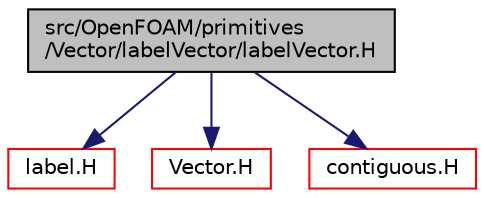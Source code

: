 digraph "src/OpenFOAM/primitives/Vector/labelVector/labelVector.H"
{
  bgcolor="transparent";
  edge [fontname="Helvetica",fontsize="10",labelfontname="Helvetica",labelfontsize="10"];
  node [fontname="Helvetica",fontsize="10",shape=record];
  Node1 [label="src/OpenFOAM/primitives\l/Vector/labelVector/labelVector.H",height=0.2,width=0.4,color="black", fillcolor="grey75", style="filled", fontcolor="black"];
  Node1 -> Node2 [color="midnightblue",fontsize="10",style="solid",fontname="Helvetica"];
  Node2 [label="label.H",height=0.2,width=0.4,color="red",URL="$a09011.html"];
  Node1 -> Node3 [color="midnightblue",fontsize="10",style="solid",fontname="Helvetica"];
  Node3 [label="Vector.H",height=0.2,width=0.4,color="red",URL="$a09193.html"];
  Node1 -> Node4 [color="midnightblue",fontsize="10",style="solid",fontname="Helvetica"];
  Node4 [label="contiguous.H",height=0.2,width=0.4,color="red",URL="$a08949.html",tooltip="Template function to specify if the data of a type are contiguous. "];
}
